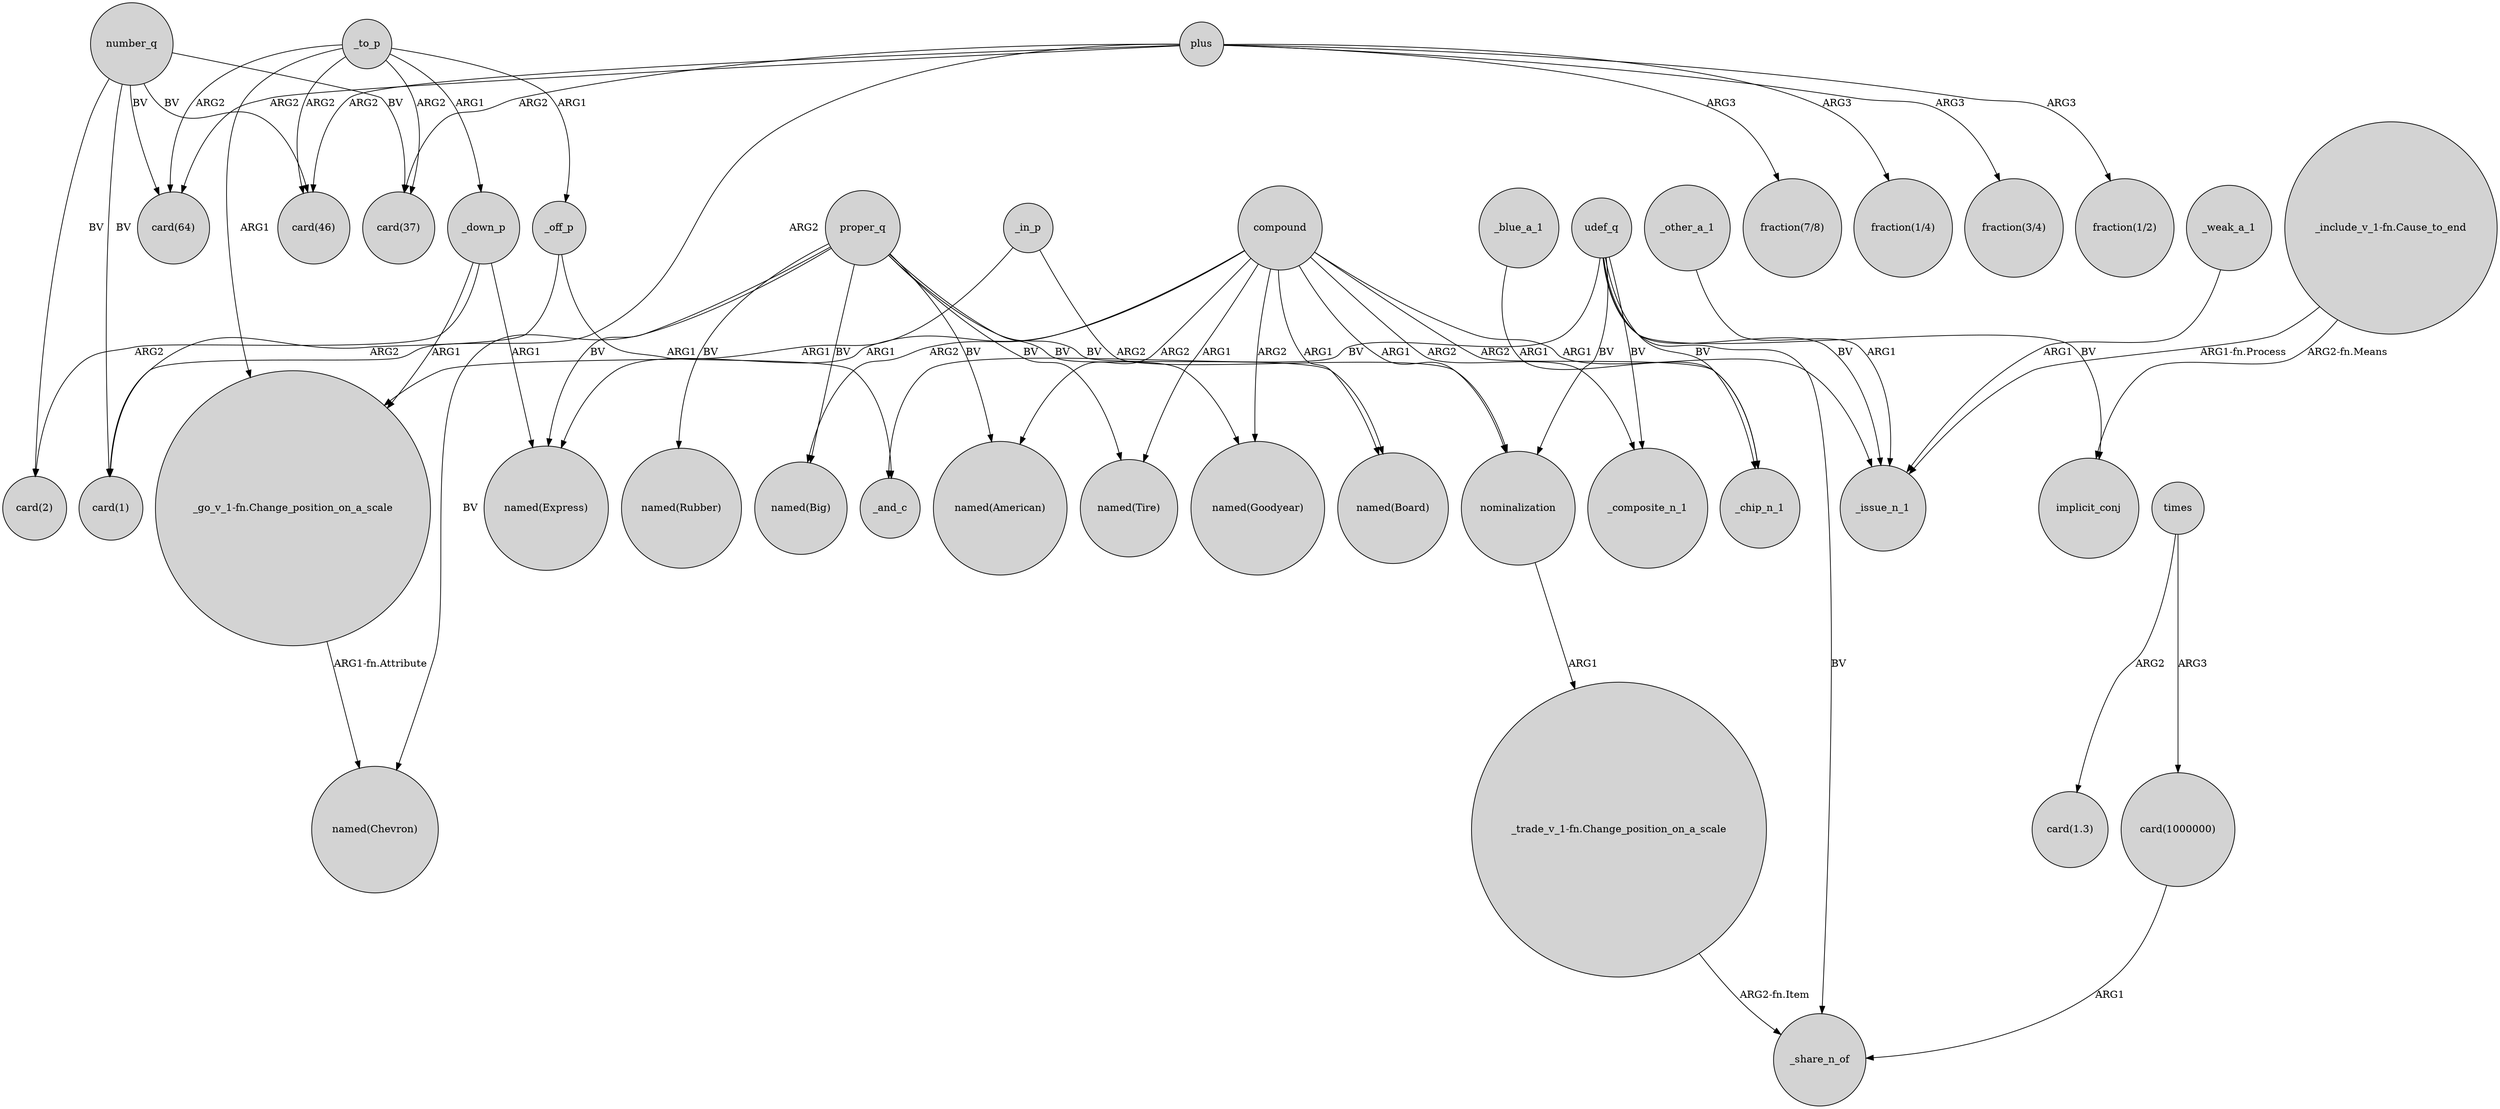 digraph {
	node [shape=circle style=filled]
	number_q -> "card(37)" [label=BV]
	nominalization -> "_trade_v_1-fn.Change_position_on_a_scale" [label=ARG1]
	times -> "card(1.3)" [label=ARG2]
	_to_p -> "_go_v_1-fn.Change_position_on_a_scale" [label=ARG1]
	number_q -> "card(2)" [label=BV]
	number_q -> "card(1)" [label=BV]
	_weak_a_1 -> _issue_n_1 [label=ARG1]
	proper_q -> "named(Tire)" [label=BV]
	compound -> "named(Big)" [label=ARG2]
	_down_p -> "_go_v_1-fn.Change_position_on_a_scale" [label=ARG1]
	udef_q -> nominalization [label=BV]
	_to_p -> _off_p [label=ARG1]
	times -> "card(1000000)" [label=ARG3]
	proper_q -> "named(Express)" [label=BV]
	_down_p -> "card(2)" [label=ARG2]
	_off_p -> _and_c [label=ARG1]
	udef_q -> _and_c [label=BV]
	plus -> "card(1)" [label=ARG2]
	proper_q -> "named(Goodyear)" [label=BV]
	plus -> "card(37)" [label=ARG2]
	_to_p -> _down_p [label=ARG1]
	compound -> nominalization [label=ARG1]
	"_trade_v_1-fn.Change_position_on_a_scale" -> _share_n_of [label="ARG2-fn.Item"]
	_blue_a_1 -> _chip_n_1 [label=ARG1]
	proper_q -> "named(Rubber)" [label=BV]
	plus -> "fraction(7/8)" [label=ARG3]
	udef_q -> _share_n_of [label=BV]
	compound -> "named(Express)" [label=ARG1]
	plus -> "card(64)" [label=ARG2]
	compound -> "named(Tire)" [label=ARG1]
	"card(1000000)" -> _share_n_of [label=ARG1]
	"_go_v_1-fn.Change_position_on_a_scale" -> "named(Chevron)" [label="ARG1-fn.Attribute"]
	proper_q -> "named(Big)" [label=BV]
	udef_q -> _composite_n_1 [label=BV]
	_down_p -> "named(Express)" [label=ARG1]
	compound -> "named(Goodyear)" [label=ARG2]
	udef_q -> _issue_n_1 [label=BV]
	number_q -> "card(46)" [label=BV]
	proper_q -> "named(Board)" [label=BV]
	udef_q -> _chip_n_1 [label=BV]
	_in_p -> "_go_v_1-fn.Change_position_on_a_scale" [label=ARG1]
	plus -> "fraction(1/4)" [label=ARG3]
	compound -> "named(American)" [label=ARG2]
	_to_p -> "card(46)" [label=ARG2]
	plus -> "fraction(3/4)" [label=ARG3]
	compound -> _issue_n_1 [label=ARG1]
	_off_p -> "card(1)" [label=ARG2]
	proper_q -> "named(American)" [label=BV]
	_other_a_1 -> _issue_n_1 [label=ARG1]
	compound -> _chip_n_1 [label=ARG2]
	compound -> "named(Board)" [label=ARG1]
	udef_q -> implicit_conj [label=BV]
	_to_p -> "card(37)" [label=ARG2]
	number_q -> "card(64)" [label=BV]
	_in_p -> nominalization [label=ARG2]
	_to_p -> "card(64)" [label=ARG2]
	compound -> _composite_n_1 [label=ARG2]
	plus -> "card(46)" [label=ARG2]
	plus -> "fraction(1/2)" [label=ARG3]
	"_include_v_1-fn.Cause_to_end" -> _issue_n_1 [label="ARG1-fn.Process"]
	proper_q -> "named(Chevron)" [label=BV]
	"_include_v_1-fn.Cause_to_end" -> implicit_conj [label="ARG2-fn.Means"]
}
